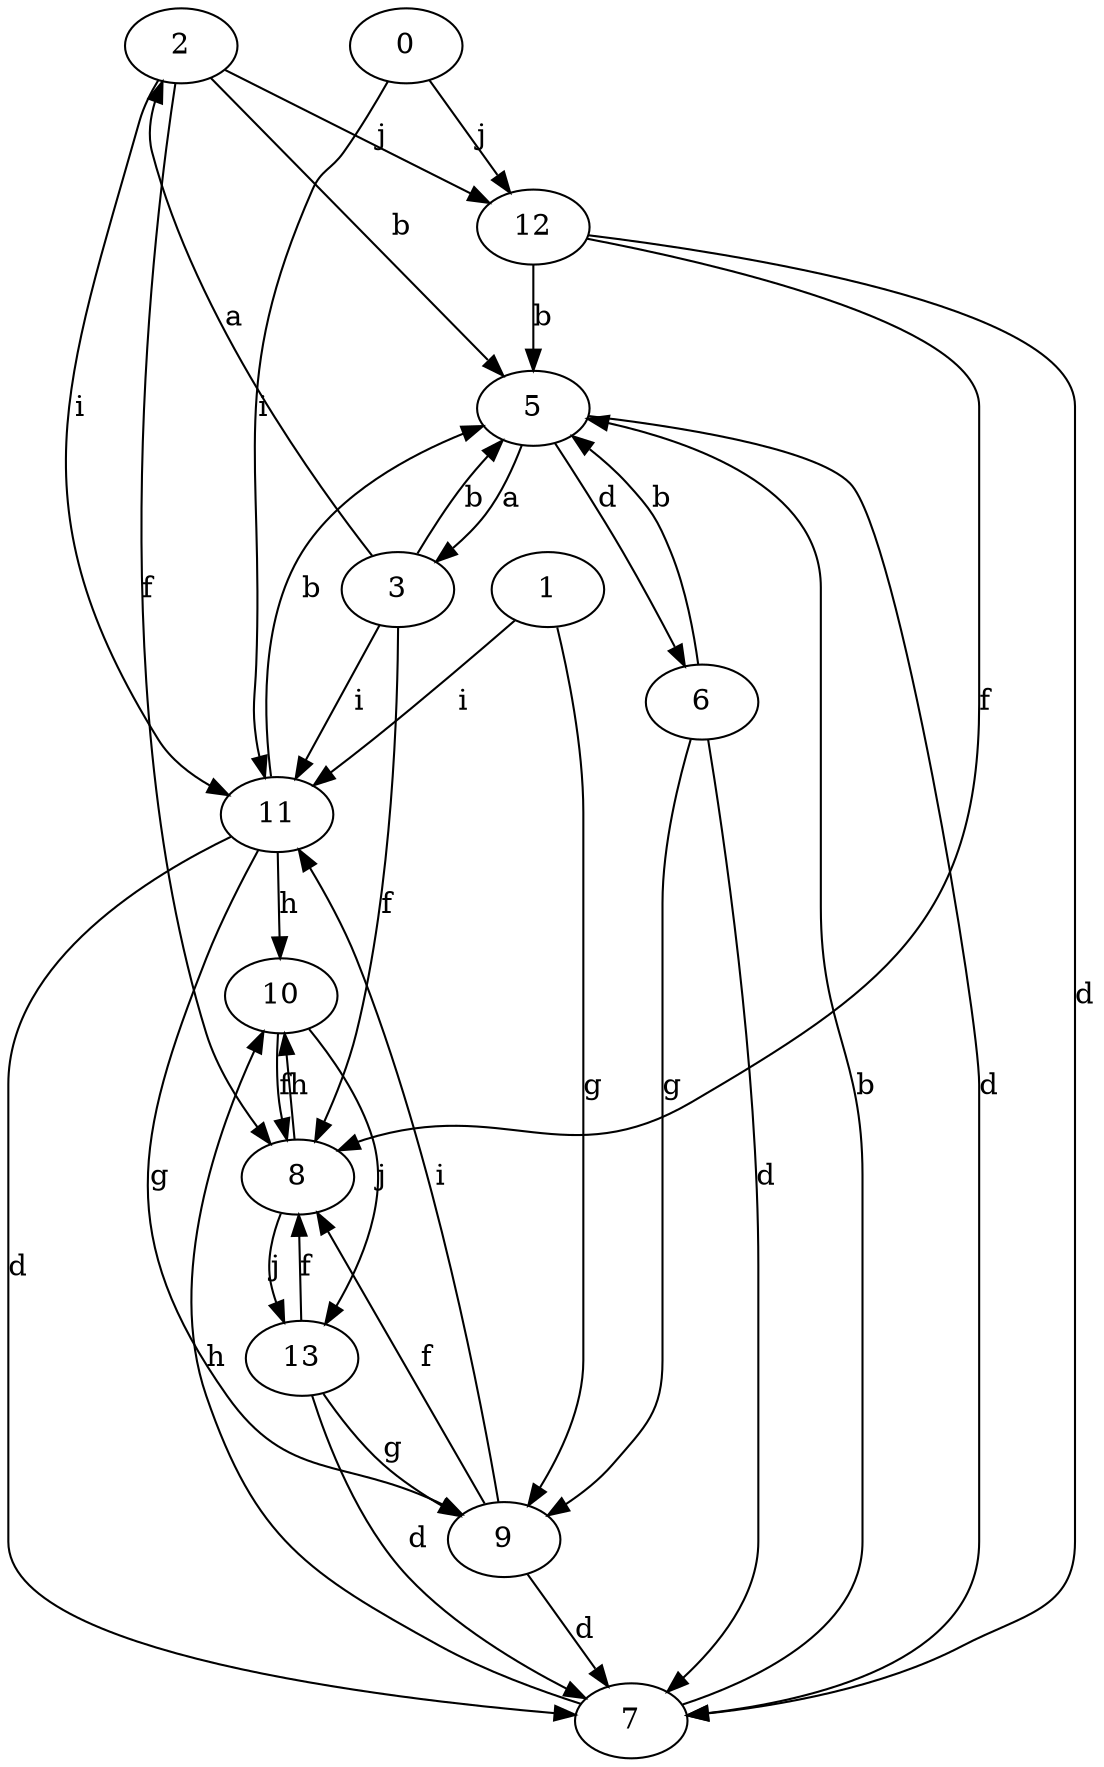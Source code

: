 strict digraph  {
2;
0;
3;
5;
6;
7;
8;
9;
1;
10;
11;
12;
13;
2 -> 5  [label=b];
2 -> 8  [label=f];
2 -> 11  [label=i];
2 -> 12  [label=j];
0 -> 11  [label=i];
0 -> 12  [label=j];
3 -> 2  [label=a];
3 -> 5  [label=b];
3 -> 8  [label=f];
3 -> 11  [label=i];
5 -> 3  [label=a];
5 -> 6  [label=d];
5 -> 7  [label=d];
6 -> 5  [label=b];
6 -> 7  [label=d];
6 -> 9  [label=g];
7 -> 5  [label=b];
7 -> 10  [label=h];
8 -> 10  [label=h];
8 -> 13  [label=j];
9 -> 7  [label=d];
9 -> 8  [label=f];
9 -> 11  [label=i];
1 -> 9  [label=g];
1 -> 11  [label=i];
10 -> 8  [label=f];
10 -> 13  [label=j];
11 -> 5  [label=b];
11 -> 7  [label=d];
11 -> 9  [label=g];
11 -> 10  [label=h];
12 -> 5  [label=b];
12 -> 7  [label=d];
12 -> 8  [label=f];
13 -> 7  [label=d];
13 -> 8  [label=f];
13 -> 9  [label=g];
}
